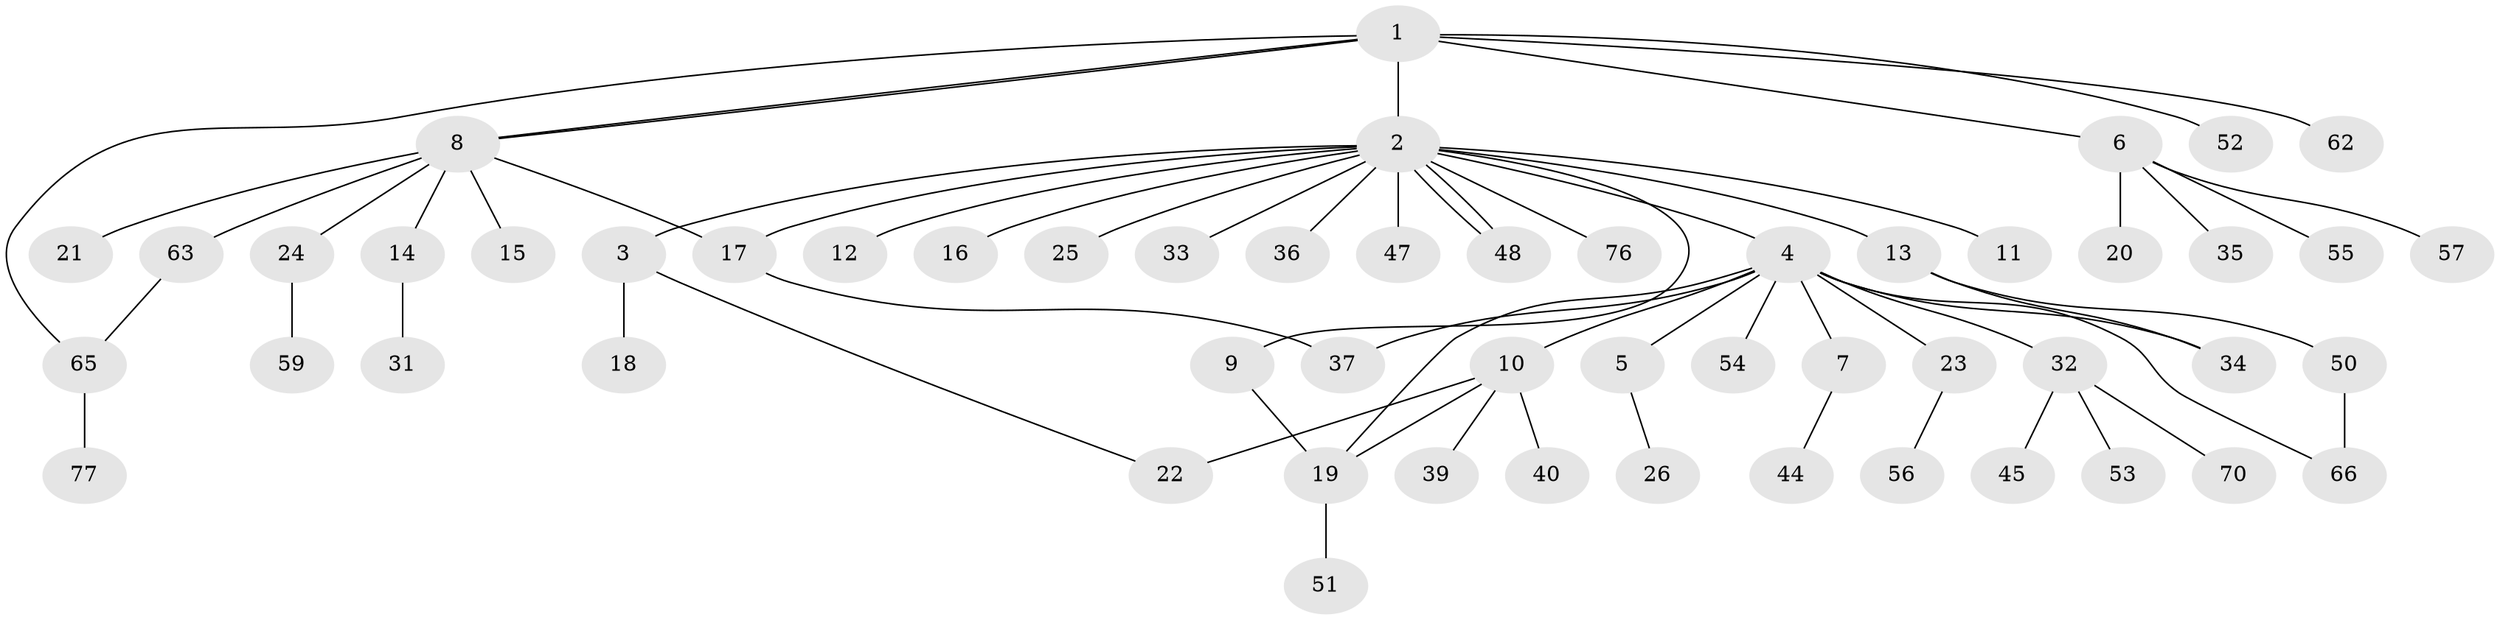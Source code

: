 // Generated by graph-tools (version 1.1) at 2025/51/02/27/25 19:51:59]
// undirected, 55 vertices, 64 edges
graph export_dot {
graph [start="1"]
  node [color=gray90,style=filled];
  1 [super="+78"];
  2 [super="+43"];
  3 [super="+74"];
  4 [super="+69"];
  5 [super="+60"];
  6 [super="+27"];
  7 [super="+30"];
  8 [super="+73"];
  9 [super="+58"];
  10 [super="+29"];
  11;
  12;
  13;
  14 [super="+71"];
  15;
  16;
  17 [super="+28"];
  18;
  19 [super="+49"];
  20;
  21;
  22;
  23;
  24;
  25 [super="+42"];
  26;
  31 [super="+64"];
  32 [super="+41"];
  33;
  34 [super="+46"];
  35 [super="+38"];
  36;
  37;
  39;
  40;
  44;
  45 [super="+61"];
  47;
  48;
  50 [super="+67"];
  51;
  52;
  53 [super="+68"];
  54;
  55 [super="+72"];
  56;
  57;
  59;
  62;
  63;
  65 [super="+75"];
  66;
  70;
  76;
  77;
  1 -- 2;
  1 -- 6;
  1 -- 8;
  1 -- 8;
  1 -- 52;
  1 -- 62;
  1 -- 65;
  2 -- 3;
  2 -- 4;
  2 -- 9;
  2 -- 11;
  2 -- 12;
  2 -- 13;
  2 -- 16;
  2 -- 17;
  2 -- 25;
  2 -- 33;
  2 -- 36;
  2 -- 47;
  2 -- 48;
  2 -- 48;
  2 -- 76;
  3 -- 18;
  3 -- 22;
  4 -- 5 [weight=2];
  4 -- 7;
  4 -- 10 [weight=2];
  4 -- 19;
  4 -- 23;
  4 -- 32;
  4 -- 37;
  4 -- 54 [weight=2];
  4 -- 66;
  4 -- 34;
  5 -- 26;
  6 -- 20;
  6 -- 57;
  6 -- 35;
  6 -- 55;
  7 -- 44;
  8 -- 14;
  8 -- 15;
  8 -- 21;
  8 -- 24;
  8 -- 63;
  8 -- 17;
  9 -- 19;
  10 -- 19;
  10 -- 22;
  10 -- 40;
  10 -- 39;
  13 -- 34;
  13 -- 50;
  14 -- 31;
  17 -- 37;
  19 -- 51;
  23 -- 56;
  24 -- 59;
  32 -- 45;
  32 -- 70;
  32 -- 53;
  50 -- 66;
  63 -- 65;
  65 -- 77;
}
